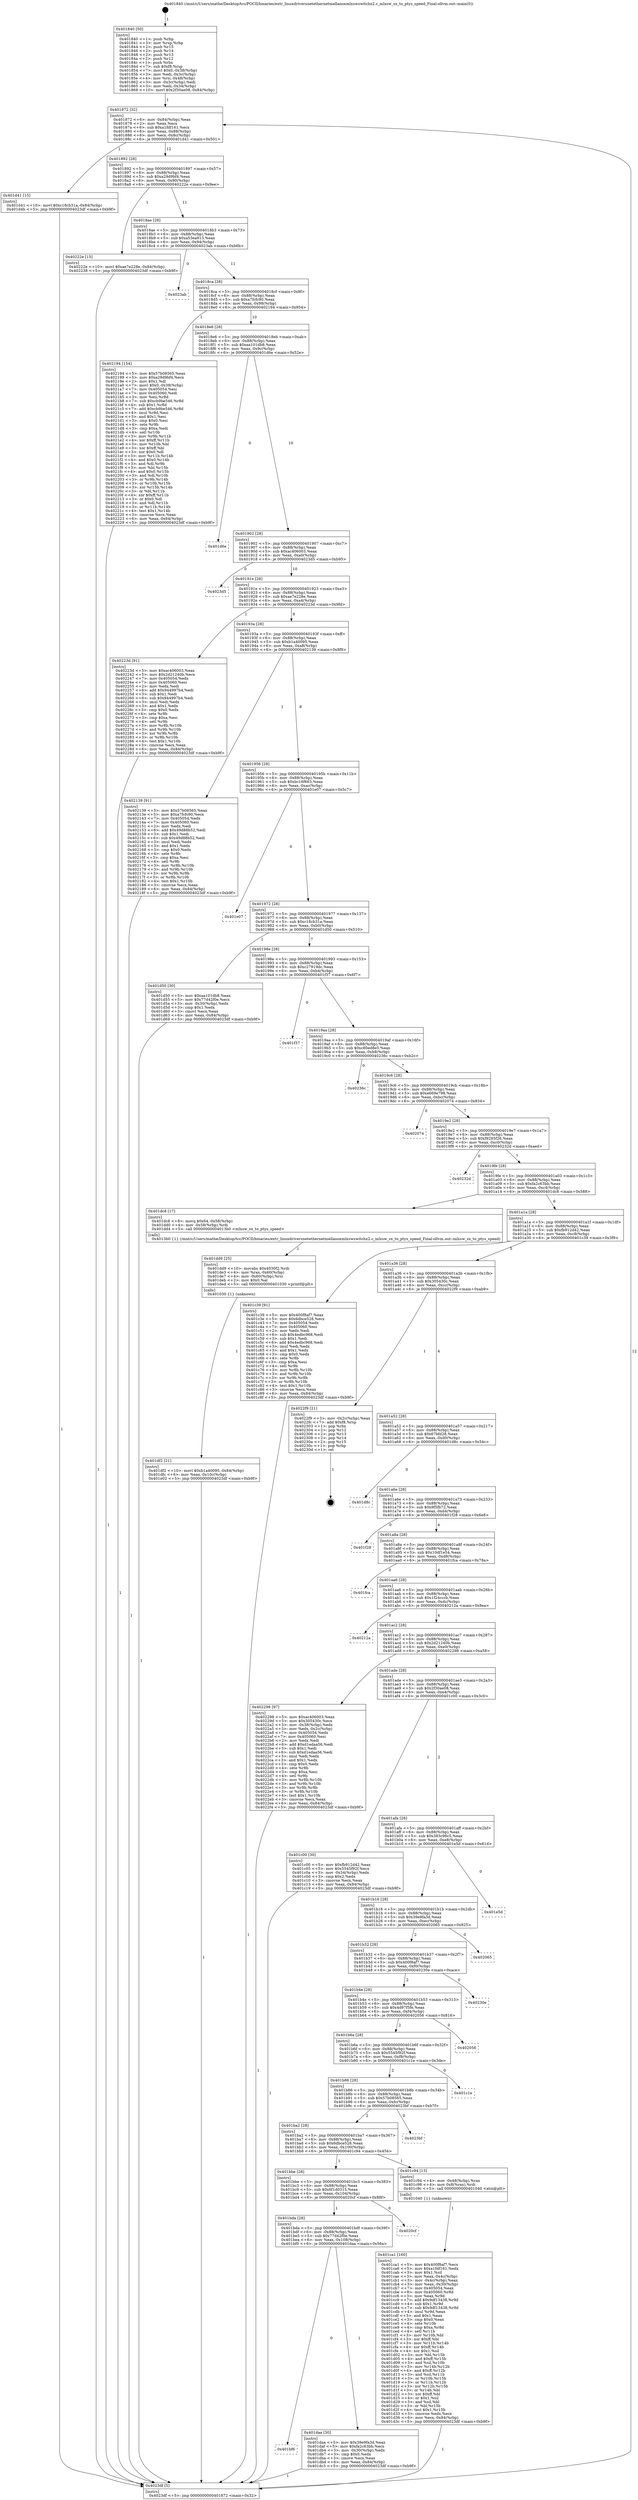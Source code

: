 digraph "0x401840" {
  label = "0x401840 (/mnt/c/Users/mathe/Desktop/tcc/POCII/binaries/extr_linuxdriversnetethernetmellanoxmlxswswitchx2.c_mlxsw_sx_to_ptys_speed_Final-ollvm.out::main(0))"
  labelloc = "t"
  node[shape=record]

  Entry [label="",width=0.3,height=0.3,shape=circle,fillcolor=black,style=filled]
  "0x401872" [label="{
     0x401872 [32]\l
     | [instrs]\l
     &nbsp;&nbsp;0x401872 \<+6\>: mov -0x84(%rbp),%eax\l
     &nbsp;&nbsp;0x401878 \<+2\>: mov %eax,%ecx\l
     &nbsp;&nbsp;0x40187a \<+6\>: sub $0xa1fdf161,%ecx\l
     &nbsp;&nbsp;0x401880 \<+6\>: mov %eax,-0x88(%rbp)\l
     &nbsp;&nbsp;0x401886 \<+6\>: mov %ecx,-0x8c(%rbp)\l
     &nbsp;&nbsp;0x40188c \<+6\>: je 0000000000401d41 \<main+0x501\>\l
  }"]
  "0x401d41" [label="{
     0x401d41 [15]\l
     | [instrs]\l
     &nbsp;&nbsp;0x401d41 \<+10\>: movl $0xc18cb31a,-0x84(%rbp)\l
     &nbsp;&nbsp;0x401d4b \<+5\>: jmp 00000000004023df \<main+0xb9f\>\l
  }"]
  "0x401892" [label="{
     0x401892 [28]\l
     | [instrs]\l
     &nbsp;&nbsp;0x401892 \<+5\>: jmp 0000000000401897 \<main+0x57\>\l
     &nbsp;&nbsp;0x401897 \<+6\>: mov -0x88(%rbp),%eax\l
     &nbsp;&nbsp;0x40189d \<+5\>: sub $0xa29d9bf4,%eax\l
     &nbsp;&nbsp;0x4018a2 \<+6\>: mov %eax,-0x90(%rbp)\l
     &nbsp;&nbsp;0x4018a8 \<+6\>: je 000000000040222e \<main+0x9ee\>\l
  }"]
  Exit [label="",width=0.3,height=0.3,shape=circle,fillcolor=black,style=filled,peripheries=2]
  "0x40222e" [label="{
     0x40222e [15]\l
     | [instrs]\l
     &nbsp;&nbsp;0x40222e \<+10\>: movl $0xae7e228e,-0x84(%rbp)\l
     &nbsp;&nbsp;0x402238 \<+5\>: jmp 00000000004023df \<main+0xb9f\>\l
  }"]
  "0x4018ae" [label="{
     0x4018ae [28]\l
     | [instrs]\l
     &nbsp;&nbsp;0x4018ae \<+5\>: jmp 00000000004018b3 \<main+0x73\>\l
     &nbsp;&nbsp;0x4018b3 \<+6\>: mov -0x88(%rbp),%eax\l
     &nbsp;&nbsp;0x4018b9 \<+5\>: sub $0xa53ea913,%eax\l
     &nbsp;&nbsp;0x4018be \<+6\>: mov %eax,-0x94(%rbp)\l
     &nbsp;&nbsp;0x4018c4 \<+6\>: je 00000000004023ab \<main+0xb6b\>\l
  }"]
  "0x401df2" [label="{
     0x401df2 [21]\l
     | [instrs]\l
     &nbsp;&nbsp;0x401df2 \<+10\>: movl $0xb1a40095,-0x84(%rbp)\l
     &nbsp;&nbsp;0x401dfc \<+6\>: mov %eax,-0x10c(%rbp)\l
     &nbsp;&nbsp;0x401e02 \<+5\>: jmp 00000000004023df \<main+0xb9f\>\l
  }"]
  "0x4023ab" [label="{
     0x4023ab\l
  }", style=dashed]
  "0x4018ca" [label="{
     0x4018ca [28]\l
     | [instrs]\l
     &nbsp;&nbsp;0x4018ca \<+5\>: jmp 00000000004018cf \<main+0x8f\>\l
     &nbsp;&nbsp;0x4018cf \<+6\>: mov -0x88(%rbp),%eax\l
     &nbsp;&nbsp;0x4018d5 \<+5\>: sub $0xa7fcfc90,%eax\l
     &nbsp;&nbsp;0x4018da \<+6\>: mov %eax,-0x98(%rbp)\l
     &nbsp;&nbsp;0x4018e0 \<+6\>: je 0000000000402194 \<main+0x954\>\l
  }"]
  "0x401dd9" [label="{
     0x401dd9 [25]\l
     | [instrs]\l
     &nbsp;&nbsp;0x401dd9 \<+10\>: movabs $0x4030f2,%rdi\l
     &nbsp;&nbsp;0x401de3 \<+4\>: mov %rax,-0x60(%rbp)\l
     &nbsp;&nbsp;0x401de7 \<+4\>: mov -0x60(%rbp),%rsi\l
     &nbsp;&nbsp;0x401deb \<+2\>: mov $0x0,%al\l
     &nbsp;&nbsp;0x401ded \<+5\>: call 0000000000401030 \<printf@plt\>\l
     | [calls]\l
     &nbsp;&nbsp;0x401030 \{1\} (unknown)\l
  }"]
  "0x402194" [label="{
     0x402194 [154]\l
     | [instrs]\l
     &nbsp;&nbsp;0x402194 \<+5\>: mov $0x57b08565,%eax\l
     &nbsp;&nbsp;0x402199 \<+5\>: mov $0xa29d9bf4,%ecx\l
     &nbsp;&nbsp;0x40219e \<+2\>: mov $0x1,%dl\l
     &nbsp;&nbsp;0x4021a0 \<+7\>: movl $0x0,-0x38(%rbp)\l
     &nbsp;&nbsp;0x4021a7 \<+7\>: mov 0x405054,%esi\l
     &nbsp;&nbsp;0x4021ae \<+7\>: mov 0x405060,%edi\l
     &nbsp;&nbsp;0x4021b5 \<+3\>: mov %esi,%r8d\l
     &nbsp;&nbsp;0x4021b8 \<+7\>: sub $0xcb9be546,%r8d\l
     &nbsp;&nbsp;0x4021bf \<+4\>: sub $0x1,%r8d\l
     &nbsp;&nbsp;0x4021c3 \<+7\>: add $0xcb9be546,%r8d\l
     &nbsp;&nbsp;0x4021ca \<+4\>: imul %r8d,%esi\l
     &nbsp;&nbsp;0x4021ce \<+3\>: and $0x1,%esi\l
     &nbsp;&nbsp;0x4021d1 \<+3\>: cmp $0x0,%esi\l
     &nbsp;&nbsp;0x4021d4 \<+4\>: sete %r9b\l
     &nbsp;&nbsp;0x4021d8 \<+3\>: cmp $0xa,%edi\l
     &nbsp;&nbsp;0x4021db \<+4\>: setl %r10b\l
     &nbsp;&nbsp;0x4021df \<+3\>: mov %r9b,%r11b\l
     &nbsp;&nbsp;0x4021e2 \<+4\>: xor $0xff,%r11b\l
     &nbsp;&nbsp;0x4021e6 \<+3\>: mov %r10b,%bl\l
     &nbsp;&nbsp;0x4021e9 \<+3\>: xor $0xff,%bl\l
     &nbsp;&nbsp;0x4021ec \<+3\>: xor $0x0,%dl\l
     &nbsp;&nbsp;0x4021ef \<+3\>: mov %r11b,%r14b\l
     &nbsp;&nbsp;0x4021f2 \<+4\>: and $0x0,%r14b\l
     &nbsp;&nbsp;0x4021f6 \<+3\>: and %dl,%r9b\l
     &nbsp;&nbsp;0x4021f9 \<+3\>: mov %bl,%r15b\l
     &nbsp;&nbsp;0x4021fc \<+4\>: and $0x0,%r15b\l
     &nbsp;&nbsp;0x402200 \<+3\>: and %dl,%r10b\l
     &nbsp;&nbsp;0x402203 \<+3\>: or %r9b,%r14b\l
     &nbsp;&nbsp;0x402206 \<+3\>: or %r10b,%r15b\l
     &nbsp;&nbsp;0x402209 \<+3\>: xor %r15b,%r14b\l
     &nbsp;&nbsp;0x40220c \<+3\>: or %bl,%r11b\l
     &nbsp;&nbsp;0x40220f \<+4\>: xor $0xff,%r11b\l
     &nbsp;&nbsp;0x402213 \<+3\>: or $0x0,%dl\l
     &nbsp;&nbsp;0x402216 \<+3\>: and %dl,%r11b\l
     &nbsp;&nbsp;0x402219 \<+3\>: or %r11b,%r14b\l
     &nbsp;&nbsp;0x40221c \<+4\>: test $0x1,%r14b\l
     &nbsp;&nbsp;0x402220 \<+3\>: cmovne %ecx,%eax\l
     &nbsp;&nbsp;0x402223 \<+6\>: mov %eax,-0x84(%rbp)\l
     &nbsp;&nbsp;0x402229 \<+5\>: jmp 00000000004023df \<main+0xb9f\>\l
  }"]
  "0x4018e6" [label="{
     0x4018e6 [28]\l
     | [instrs]\l
     &nbsp;&nbsp;0x4018e6 \<+5\>: jmp 00000000004018eb \<main+0xab\>\l
     &nbsp;&nbsp;0x4018eb \<+6\>: mov -0x88(%rbp),%eax\l
     &nbsp;&nbsp;0x4018f1 \<+5\>: sub $0xaa101db8,%eax\l
     &nbsp;&nbsp;0x4018f6 \<+6\>: mov %eax,-0x9c(%rbp)\l
     &nbsp;&nbsp;0x4018fc \<+6\>: je 0000000000401d6e \<main+0x52e\>\l
  }"]
  "0x401bf6" [label="{
     0x401bf6\l
  }", style=dashed]
  "0x401d6e" [label="{
     0x401d6e\l
  }", style=dashed]
  "0x401902" [label="{
     0x401902 [28]\l
     | [instrs]\l
     &nbsp;&nbsp;0x401902 \<+5\>: jmp 0000000000401907 \<main+0xc7\>\l
     &nbsp;&nbsp;0x401907 \<+6\>: mov -0x88(%rbp),%eax\l
     &nbsp;&nbsp;0x40190d \<+5\>: sub $0xac406003,%eax\l
     &nbsp;&nbsp;0x401912 \<+6\>: mov %eax,-0xa0(%rbp)\l
     &nbsp;&nbsp;0x401918 \<+6\>: je 00000000004023d5 \<main+0xb95\>\l
  }"]
  "0x401daa" [label="{
     0x401daa [30]\l
     | [instrs]\l
     &nbsp;&nbsp;0x401daa \<+5\>: mov $0x39e9fa3d,%eax\l
     &nbsp;&nbsp;0x401daf \<+5\>: mov $0xfa2c63bb,%ecx\l
     &nbsp;&nbsp;0x401db4 \<+3\>: mov -0x30(%rbp),%edx\l
     &nbsp;&nbsp;0x401db7 \<+3\>: cmp $0x0,%edx\l
     &nbsp;&nbsp;0x401dba \<+3\>: cmove %ecx,%eax\l
     &nbsp;&nbsp;0x401dbd \<+6\>: mov %eax,-0x84(%rbp)\l
     &nbsp;&nbsp;0x401dc3 \<+5\>: jmp 00000000004023df \<main+0xb9f\>\l
  }"]
  "0x4023d5" [label="{
     0x4023d5\l
  }", style=dashed]
  "0x40191e" [label="{
     0x40191e [28]\l
     | [instrs]\l
     &nbsp;&nbsp;0x40191e \<+5\>: jmp 0000000000401923 \<main+0xe3\>\l
     &nbsp;&nbsp;0x401923 \<+6\>: mov -0x88(%rbp),%eax\l
     &nbsp;&nbsp;0x401929 \<+5\>: sub $0xae7e228e,%eax\l
     &nbsp;&nbsp;0x40192e \<+6\>: mov %eax,-0xa4(%rbp)\l
     &nbsp;&nbsp;0x401934 \<+6\>: je 000000000040223d \<main+0x9fd\>\l
  }"]
  "0x401bda" [label="{
     0x401bda [28]\l
     | [instrs]\l
     &nbsp;&nbsp;0x401bda \<+5\>: jmp 0000000000401bdf \<main+0x39f\>\l
     &nbsp;&nbsp;0x401bdf \<+6\>: mov -0x88(%rbp),%eax\l
     &nbsp;&nbsp;0x401be5 \<+5\>: sub $0x77d42f0e,%eax\l
     &nbsp;&nbsp;0x401bea \<+6\>: mov %eax,-0x108(%rbp)\l
     &nbsp;&nbsp;0x401bf0 \<+6\>: je 0000000000401daa \<main+0x56a\>\l
  }"]
  "0x40223d" [label="{
     0x40223d [91]\l
     | [instrs]\l
     &nbsp;&nbsp;0x40223d \<+5\>: mov $0xac406003,%eax\l
     &nbsp;&nbsp;0x402242 \<+5\>: mov $0x2d21240b,%ecx\l
     &nbsp;&nbsp;0x402247 \<+7\>: mov 0x405054,%edx\l
     &nbsp;&nbsp;0x40224e \<+7\>: mov 0x405060,%esi\l
     &nbsp;&nbsp;0x402255 \<+2\>: mov %edx,%edi\l
     &nbsp;&nbsp;0x402257 \<+6\>: add $0x944997b4,%edi\l
     &nbsp;&nbsp;0x40225d \<+3\>: sub $0x1,%edi\l
     &nbsp;&nbsp;0x402260 \<+6\>: sub $0x944997b4,%edi\l
     &nbsp;&nbsp;0x402266 \<+3\>: imul %edi,%edx\l
     &nbsp;&nbsp;0x402269 \<+3\>: and $0x1,%edx\l
     &nbsp;&nbsp;0x40226c \<+3\>: cmp $0x0,%edx\l
     &nbsp;&nbsp;0x40226f \<+4\>: sete %r8b\l
     &nbsp;&nbsp;0x402273 \<+3\>: cmp $0xa,%esi\l
     &nbsp;&nbsp;0x402276 \<+4\>: setl %r9b\l
     &nbsp;&nbsp;0x40227a \<+3\>: mov %r8b,%r10b\l
     &nbsp;&nbsp;0x40227d \<+3\>: and %r9b,%r10b\l
     &nbsp;&nbsp;0x402280 \<+3\>: xor %r9b,%r8b\l
     &nbsp;&nbsp;0x402283 \<+3\>: or %r8b,%r10b\l
     &nbsp;&nbsp;0x402286 \<+4\>: test $0x1,%r10b\l
     &nbsp;&nbsp;0x40228a \<+3\>: cmovne %ecx,%eax\l
     &nbsp;&nbsp;0x40228d \<+6\>: mov %eax,-0x84(%rbp)\l
     &nbsp;&nbsp;0x402293 \<+5\>: jmp 00000000004023df \<main+0xb9f\>\l
  }"]
  "0x40193a" [label="{
     0x40193a [28]\l
     | [instrs]\l
     &nbsp;&nbsp;0x40193a \<+5\>: jmp 000000000040193f \<main+0xff\>\l
     &nbsp;&nbsp;0x40193f \<+6\>: mov -0x88(%rbp),%eax\l
     &nbsp;&nbsp;0x401945 \<+5\>: sub $0xb1a40095,%eax\l
     &nbsp;&nbsp;0x40194a \<+6\>: mov %eax,-0xa8(%rbp)\l
     &nbsp;&nbsp;0x401950 \<+6\>: je 0000000000402139 \<main+0x8f9\>\l
  }"]
  "0x4020cf" [label="{
     0x4020cf\l
  }", style=dashed]
  "0x402139" [label="{
     0x402139 [91]\l
     | [instrs]\l
     &nbsp;&nbsp;0x402139 \<+5\>: mov $0x57b08565,%eax\l
     &nbsp;&nbsp;0x40213e \<+5\>: mov $0xa7fcfc90,%ecx\l
     &nbsp;&nbsp;0x402143 \<+7\>: mov 0x405054,%edx\l
     &nbsp;&nbsp;0x40214a \<+7\>: mov 0x405060,%esi\l
     &nbsp;&nbsp;0x402151 \<+2\>: mov %edx,%edi\l
     &nbsp;&nbsp;0x402153 \<+6\>: add $0x49d88b52,%edi\l
     &nbsp;&nbsp;0x402159 \<+3\>: sub $0x1,%edi\l
     &nbsp;&nbsp;0x40215c \<+6\>: sub $0x49d88b52,%edi\l
     &nbsp;&nbsp;0x402162 \<+3\>: imul %edi,%edx\l
     &nbsp;&nbsp;0x402165 \<+3\>: and $0x1,%edx\l
     &nbsp;&nbsp;0x402168 \<+3\>: cmp $0x0,%edx\l
     &nbsp;&nbsp;0x40216b \<+4\>: sete %r8b\l
     &nbsp;&nbsp;0x40216f \<+3\>: cmp $0xa,%esi\l
     &nbsp;&nbsp;0x402172 \<+4\>: setl %r9b\l
     &nbsp;&nbsp;0x402176 \<+3\>: mov %r8b,%r10b\l
     &nbsp;&nbsp;0x402179 \<+3\>: and %r9b,%r10b\l
     &nbsp;&nbsp;0x40217c \<+3\>: xor %r9b,%r8b\l
     &nbsp;&nbsp;0x40217f \<+3\>: or %r8b,%r10b\l
     &nbsp;&nbsp;0x402182 \<+4\>: test $0x1,%r10b\l
     &nbsp;&nbsp;0x402186 \<+3\>: cmovne %ecx,%eax\l
     &nbsp;&nbsp;0x402189 \<+6\>: mov %eax,-0x84(%rbp)\l
     &nbsp;&nbsp;0x40218f \<+5\>: jmp 00000000004023df \<main+0xb9f\>\l
  }"]
  "0x401956" [label="{
     0x401956 [28]\l
     | [instrs]\l
     &nbsp;&nbsp;0x401956 \<+5\>: jmp 000000000040195b \<main+0x11b\>\l
     &nbsp;&nbsp;0x40195b \<+6\>: mov -0x88(%rbp),%eax\l
     &nbsp;&nbsp;0x401961 \<+5\>: sub $0xbc16f663,%eax\l
     &nbsp;&nbsp;0x401966 \<+6\>: mov %eax,-0xac(%rbp)\l
     &nbsp;&nbsp;0x40196c \<+6\>: je 0000000000401e07 \<main+0x5c7\>\l
  }"]
  "0x401ca1" [label="{
     0x401ca1 [160]\l
     | [instrs]\l
     &nbsp;&nbsp;0x401ca1 \<+5\>: mov $0x400f8af7,%ecx\l
     &nbsp;&nbsp;0x401ca6 \<+5\>: mov $0xa1fdf161,%edx\l
     &nbsp;&nbsp;0x401cab \<+3\>: mov $0x1,%sil\l
     &nbsp;&nbsp;0x401cae \<+3\>: mov %eax,-0x4c(%rbp)\l
     &nbsp;&nbsp;0x401cb1 \<+3\>: mov -0x4c(%rbp),%eax\l
     &nbsp;&nbsp;0x401cb4 \<+3\>: mov %eax,-0x30(%rbp)\l
     &nbsp;&nbsp;0x401cb7 \<+7\>: mov 0x405054,%eax\l
     &nbsp;&nbsp;0x401cbe \<+8\>: mov 0x405060,%r8d\l
     &nbsp;&nbsp;0x401cc6 \<+3\>: mov %eax,%r9d\l
     &nbsp;&nbsp;0x401cc9 \<+7\>: add $0x9df13438,%r9d\l
     &nbsp;&nbsp;0x401cd0 \<+4\>: sub $0x1,%r9d\l
     &nbsp;&nbsp;0x401cd4 \<+7\>: sub $0x9df13438,%r9d\l
     &nbsp;&nbsp;0x401cdb \<+4\>: imul %r9d,%eax\l
     &nbsp;&nbsp;0x401cdf \<+3\>: and $0x1,%eax\l
     &nbsp;&nbsp;0x401ce2 \<+3\>: cmp $0x0,%eax\l
     &nbsp;&nbsp;0x401ce5 \<+4\>: sete %r10b\l
     &nbsp;&nbsp;0x401ce9 \<+4\>: cmp $0xa,%r8d\l
     &nbsp;&nbsp;0x401ced \<+4\>: setl %r11b\l
     &nbsp;&nbsp;0x401cf1 \<+3\>: mov %r10b,%bl\l
     &nbsp;&nbsp;0x401cf4 \<+3\>: xor $0xff,%bl\l
     &nbsp;&nbsp;0x401cf7 \<+3\>: mov %r11b,%r14b\l
     &nbsp;&nbsp;0x401cfa \<+4\>: xor $0xff,%r14b\l
     &nbsp;&nbsp;0x401cfe \<+4\>: xor $0x1,%sil\l
     &nbsp;&nbsp;0x401d02 \<+3\>: mov %bl,%r15b\l
     &nbsp;&nbsp;0x401d05 \<+4\>: and $0xff,%r15b\l
     &nbsp;&nbsp;0x401d09 \<+3\>: and %sil,%r10b\l
     &nbsp;&nbsp;0x401d0c \<+3\>: mov %r14b,%r12b\l
     &nbsp;&nbsp;0x401d0f \<+4\>: and $0xff,%r12b\l
     &nbsp;&nbsp;0x401d13 \<+3\>: and %sil,%r11b\l
     &nbsp;&nbsp;0x401d16 \<+3\>: or %r10b,%r15b\l
     &nbsp;&nbsp;0x401d19 \<+3\>: or %r11b,%r12b\l
     &nbsp;&nbsp;0x401d1c \<+3\>: xor %r12b,%r15b\l
     &nbsp;&nbsp;0x401d1f \<+3\>: or %r14b,%bl\l
     &nbsp;&nbsp;0x401d22 \<+3\>: xor $0xff,%bl\l
     &nbsp;&nbsp;0x401d25 \<+4\>: or $0x1,%sil\l
     &nbsp;&nbsp;0x401d29 \<+3\>: and %sil,%bl\l
     &nbsp;&nbsp;0x401d2c \<+3\>: or %bl,%r15b\l
     &nbsp;&nbsp;0x401d2f \<+4\>: test $0x1,%r15b\l
     &nbsp;&nbsp;0x401d33 \<+3\>: cmovne %edx,%ecx\l
     &nbsp;&nbsp;0x401d36 \<+6\>: mov %ecx,-0x84(%rbp)\l
     &nbsp;&nbsp;0x401d3c \<+5\>: jmp 00000000004023df \<main+0xb9f\>\l
  }"]
  "0x401e07" [label="{
     0x401e07\l
  }", style=dashed]
  "0x401972" [label="{
     0x401972 [28]\l
     | [instrs]\l
     &nbsp;&nbsp;0x401972 \<+5\>: jmp 0000000000401977 \<main+0x137\>\l
     &nbsp;&nbsp;0x401977 \<+6\>: mov -0x88(%rbp),%eax\l
     &nbsp;&nbsp;0x40197d \<+5\>: sub $0xc18cb31a,%eax\l
     &nbsp;&nbsp;0x401982 \<+6\>: mov %eax,-0xb0(%rbp)\l
     &nbsp;&nbsp;0x401988 \<+6\>: je 0000000000401d50 \<main+0x510\>\l
  }"]
  "0x401bbe" [label="{
     0x401bbe [28]\l
     | [instrs]\l
     &nbsp;&nbsp;0x401bbe \<+5\>: jmp 0000000000401bc3 \<main+0x383\>\l
     &nbsp;&nbsp;0x401bc3 \<+6\>: mov -0x88(%rbp),%eax\l
     &nbsp;&nbsp;0x401bc9 \<+5\>: sub $0x6f1d0315,%eax\l
     &nbsp;&nbsp;0x401bce \<+6\>: mov %eax,-0x104(%rbp)\l
     &nbsp;&nbsp;0x401bd4 \<+6\>: je 00000000004020cf \<main+0x88f\>\l
  }"]
  "0x401d50" [label="{
     0x401d50 [30]\l
     | [instrs]\l
     &nbsp;&nbsp;0x401d50 \<+5\>: mov $0xaa101db8,%eax\l
     &nbsp;&nbsp;0x401d55 \<+5\>: mov $0x77d42f0e,%ecx\l
     &nbsp;&nbsp;0x401d5a \<+3\>: mov -0x30(%rbp),%edx\l
     &nbsp;&nbsp;0x401d5d \<+3\>: cmp $0x1,%edx\l
     &nbsp;&nbsp;0x401d60 \<+3\>: cmovl %ecx,%eax\l
     &nbsp;&nbsp;0x401d63 \<+6\>: mov %eax,-0x84(%rbp)\l
     &nbsp;&nbsp;0x401d69 \<+5\>: jmp 00000000004023df \<main+0xb9f\>\l
  }"]
  "0x40198e" [label="{
     0x40198e [28]\l
     | [instrs]\l
     &nbsp;&nbsp;0x40198e \<+5\>: jmp 0000000000401993 \<main+0x153\>\l
     &nbsp;&nbsp;0x401993 \<+6\>: mov -0x88(%rbp),%eax\l
     &nbsp;&nbsp;0x401999 \<+5\>: sub $0xc27919dc,%eax\l
     &nbsp;&nbsp;0x40199e \<+6\>: mov %eax,-0xb4(%rbp)\l
     &nbsp;&nbsp;0x4019a4 \<+6\>: je 0000000000401f37 \<main+0x6f7\>\l
  }"]
  "0x401c94" [label="{
     0x401c94 [13]\l
     | [instrs]\l
     &nbsp;&nbsp;0x401c94 \<+4\>: mov -0x48(%rbp),%rax\l
     &nbsp;&nbsp;0x401c98 \<+4\>: mov 0x8(%rax),%rdi\l
     &nbsp;&nbsp;0x401c9c \<+5\>: call 0000000000401040 \<atoi@plt\>\l
     | [calls]\l
     &nbsp;&nbsp;0x401040 \{1\} (unknown)\l
  }"]
  "0x401f37" [label="{
     0x401f37\l
  }", style=dashed]
  "0x4019aa" [label="{
     0x4019aa [28]\l
     | [instrs]\l
     &nbsp;&nbsp;0x4019aa \<+5\>: jmp 00000000004019af \<main+0x16f\>\l
     &nbsp;&nbsp;0x4019af \<+6\>: mov -0x88(%rbp),%eax\l
     &nbsp;&nbsp;0x4019b5 \<+5\>: sub $0xc80ed8e5,%eax\l
     &nbsp;&nbsp;0x4019ba \<+6\>: mov %eax,-0xb8(%rbp)\l
     &nbsp;&nbsp;0x4019c0 \<+6\>: je 000000000040236c \<main+0xb2c\>\l
  }"]
  "0x401ba2" [label="{
     0x401ba2 [28]\l
     | [instrs]\l
     &nbsp;&nbsp;0x401ba2 \<+5\>: jmp 0000000000401ba7 \<main+0x367\>\l
     &nbsp;&nbsp;0x401ba7 \<+6\>: mov -0x88(%rbp),%eax\l
     &nbsp;&nbsp;0x401bad \<+5\>: sub $0x6dbce528,%eax\l
     &nbsp;&nbsp;0x401bb2 \<+6\>: mov %eax,-0x100(%rbp)\l
     &nbsp;&nbsp;0x401bb8 \<+6\>: je 0000000000401c94 \<main+0x454\>\l
  }"]
  "0x40236c" [label="{
     0x40236c\l
  }", style=dashed]
  "0x4019c6" [label="{
     0x4019c6 [28]\l
     | [instrs]\l
     &nbsp;&nbsp;0x4019c6 \<+5\>: jmp 00000000004019cb \<main+0x18b\>\l
     &nbsp;&nbsp;0x4019cb \<+6\>: mov -0x88(%rbp),%eax\l
     &nbsp;&nbsp;0x4019d1 \<+5\>: sub $0xe669e798,%eax\l
     &nbsp;&nbsp;0x4019d6 \<+6\>: mov %eax,-0xbc(%rbp)\l
     &nbsp;&nbsp;0x4019dc \<+6\>: je 0000000000402074 \<main+0x834\>\l
  }"]
  "0x4023bf" [label="{
     0x4023bf\l
  }", style=dashed]
  "0x402074" [label="{
     0x402074\l
  }", style=dashed]
  "0x4019e2" [label="{
     0x4019e2 [28]\l
     | [instrs]\l
     &nbsp;&nbsp;0x4019e2 \<+5\>: jmp 00000000004019e7 \<main+0x1a7\>\l
     &nbsp;&nbsp;0x4019e7 \<+6\>: mov -0x88(%rbp),%eax\l
     &nbsp;&nbsp;0x4019ed \<+5\>: sub $0xf9285f26,%eax\l
     &nbsp;&nbsp;0x4019f2 \<+6\>: mov %eax,-0xc0(%rbp)\l
     &nbsp;&nbsp;0x4019f8 \<+6\>: je 000000000040232d \<main+0xaed\>\l
  }"]
  "0x401b86" [label="{
     0x401b86 [28]\l
     | [instrs]\l
     &nbsp;&nbsp;0x401b86 \<+5\>: jmp 0000000000401b8b \<main+0x34b\>\l
     &nbsp;&nbsp;0x401b8b \<+6\>: mov -0x88(%rbp),%eax\l
     &nbsp;&nbsp;0x401b91 \<+5\>: sub $0x57b08565,%eax\l
     &nbsp;&nbsp;0x401b96 \<+6\>: mov %eax,-0xfc(%rbp)\l
     &nbsp;&nbsp;0x401b9c \<+6\>: je 00000000004023bf \<main+0xb7f\>\l
  }"]
  "0x40232d" [label="{
     0x40232d\l
  }", style=dashed]
  "0x4019fe" [label="{
     0x4019fe [28]\l
     | [instrs]\l
     &nbsp;&nbsp;0x4019fe \<+5\>: jmp 0000000000401a03 \<main+0x1c3\>\l
     &nbsp;&nbsp;0x401a03 \<+6\>: mov -0x88(%rbp),%eax\l
     &nbsp;&nbsp;0x401a09 \<+5\>: sub $0xfa2c63bb,%eax\l
     &nbsp;&nbsp;0x401a0e \<+6\>: mov %eax,-0xc4(%rbp)\l
     &nbsp;&nbsp;0x401a14 \<+6\>: je 0000000000401dc8 \<main+0x588\>\l
  }"]
  "0x401c1e" [label="{
     0x401c1e\l
  }", style=dashed]
  "0x401dc8" [label="{
     0x401dc8 [17]\l
     | [instrs]\l
     &nbsp;&nbsp;0x401dc8 \<+8\>: movq $0x64,-0x58(%rbp)\l
     &nbsp;&nbsp;0x401dd0 \<+4\>: mov -0x58(%rbp),%rdi\l
     &nbsp;&nbsp;0x401dd4 \<+5\>: call 00000000004013b0 \<mlxsw_sx_to_ptys_speed\>\l
     | [calls]\l
     &nbsp;&nbsp;0x4013b0 \{1\} (/mnt/c/Users/mathe/Desktop/tcc/POCII/binaries/extr_linuxdriversnetethernetmellanoxmlxswswitchx2.c_mlxsw_sx_to_ptys_speed_Final-ollvm.out::mlxsw_sx_to_ptys_speed)\l
  }"]
  "0x401a1a" [label="{
     0x401a1a [28]\l
     | [instrs]\l
     &nbsp;&nbsp;0x401a1a \<+5\>: jmp 0000000000401a1f \<main+0x1df\>\l
     &nbsp;&nbsp;0x401a1f \<+6\>: mov -0x88(%rbp),%eax\l
     &nbsp;&nbsp;0x401a25 \<+5\>: sub $0xfb912d42,%eax\l
     &nbsp;&nbsp;0x401a2a \<+6\>: mov %eax,-0xc8(%rbp)\l
     &nbsp;&nbsp;0x401a30 \<+6\>: je 0000000000401c39 \<main+0x3f9\>\l
  }"]
  "0x401b6a" [label="{
     0x401b6a [28]\l
     | [instrs]\l
     &nbsp;&nbsp;0x401b6a \<+5\>: jmp 0000000000401b6f \<main+0x32f\>\l
     &nbsp;&nbsp;0x401b6f \<+6\>: mov -0x88(%rbp),%eax\l
     &nbsp;&nbsp;0x401b75 \<+5\>: sub $0x5545f92f,%eax\l
     &nbsp;&nbsp;0x401b7a \<+6\>: mov %eax,-0xf8(%rbp)\l
     &nbsp;&nbsp;0x401b80 \<+6\>: je 0000000000401c1e \<main+0x3de\>\l
  }"]
  "0x401c39" [label="{
     0x401c39 [91]\l
     | [instrs]\l
     &nbsp;&nbsp;0x401c39 \<+5\>: mov $0x400f8af7,%eax\l
     &nbsp;&nbsp;0x401c3e \<+5\>: mov $0x6dbce528,%ecx\l
     &nbsp;&nbsp;0x401c43 \<+7\>: mov 0x405054,%edx\l
     &nbsp;&nbsp;0x401c4a \<+7\>: mov 0x405060,%esi\l
     &nbsp;&nbsp;0x401c51 \<+2\>: mov %edx,%edi\l
     &nbsp;&nbsp;0x401c53 \<+6\>: sub $0x4edbc968,%edi\l
     &nbsp;&nbsp;0x401c59 \<+3\>: sub $0x1,%edi\l
     &nbsp;&nbsp;0x401c5c \<+6\>: add $0x4edbc968,%edi\l
     &nbsp;&nbsp;0x401c62 \<+3\>: imul %edi,%edx\l
     &nbsp;&nbsp;0x401c65 \<+3\>: and $0x1,%edx\l
     &nbsp;&nbsp;0x401c68 \<+3\>: cmp $0x0,%edx\l
     &nbsp;&nbsp;0x401c6b \<+4\>: sete %r8b\l
     &nbsp;&nbsp;0x401c6f \<+3\>: cmp $0xa,%esi\l
     &nbsp;&nbsp;0x401c72 \<+4\>: setl %r9b\l
     &nbsp;&nbsp;0x401c76 \<+3\>: mov %r8b,%r10b\l
     &nbsp;&nbsp;0x401c79 \<+3\>: and %r9b,%r10b\l
     &nbsp;&nbsp;0x401c7c \<+3\>: xor %r9b,%r8b\l
     &nbsp;&nbsp;0x401c7f \<+3\>: or %r8b,%r10b\l
     &nbsp;&nbsp;0x401c82 \<+4\>: test $0x1,%r10b\l
     &nbsp;&nbsp;0x401c86 \<+3\>: cmovne %ecx,%eax\l
     &nbsp;&nbsp;0x401c89 \<+6\>: mov %eax,-0x84(%rbp)\l
     &nbsp;&nbsp;0x401c8f \<+5\>: jmp 00000000004023df \<main+0xb9f\>\l
  }"]
  "0x401a36" [label="{
     0x401a36 [28]\l
     | [instrs]\l
     &nbsp;&nbsp;0x401a36 \<+5\>: jmp 0000000000401a3b \<main+0x1fb\>\l
     &nbsp;&nbsp;0x401a3b \<+6\>: mov -0x88(%rbp),%eax\l
     &nbsp;&nbsp;0x401a41 \<+5\>: sub $0x305430c,%eax\l
     &nbsp;&nbsp;0x401a46 \<+6\>: mov %eax,-0xcc(%rbp)\l
     &nbsp;&nbsp;0x401a4c \<+6\>: je 00000000004022f9 \<main+0xab9\>\l
  }"]
  "0x402056" [label="{
     0x402056\l
  }", style=dashed]
  "0x4022f9" [label="{
     0x4022f9 [21]\l
     | [instrs]\l
     &nbsp;&nbsp;0x4022f9 \<+3\>: mov -0x2c(%rbp),%eax\l
     &nbsp;&nbsp;0x4022fc \<+7\>: add $0xf8,%rsp\l
     &nbsp;&nbsp;0x402303 \<+1\>: pop %rbx\l
     &nbsp;&nbsp;0x402304 \<+2\>: pop %r12\l
     &nbsp;&nbsp;0x402306 \<+2\>: pop %r13\l
     &nbsp;&nbsp;0x402308 \<+2\>: pop %r14\l
     &nbsp;&nbsp;0x40230a \<+2\>: pop %r15\l
     &nbsp;&nbsp;0x40230c \<+1\>: pop %rbp\l
     &nbsp;&nbsp;0x40230d \<+1\>: ret\l
  }"]
  "0x401a52" [label="{
     0x401a52 [28]\l
     | [instrs]\l
     &nbsp;&nbsp;0x401a52 \<+5\>: jmp 0000000000401a57 \<main+0x217\>\l
     &nbsp;&nbsp;0x401a57 \<+6\>: mov -0x88(%rbp),%eax\l
     &nbsp;&nbsp;0x401a5d \<+5\>: sub $0x67bfd28,%eax\l
     &nbsp;&nbsp;0x401a62 \<+6\>: mov %eax,-0xd0(%rbp)\l
     &nbsp;&nbsp;0x401a68 \<+6\>: je 0000000000401d8c \<main+0x54c\>\l
  }"]
  "0x401b4e" [label="{
     0x401b4e [28]\l
     | [instrs]\l
     &nbsp;&nbsp;0x401b4e \<+5\>: jmp 0000000000401b53 \<main+0x313\>\l
     &nbsp;&nbsp;0x401b53 \<+6\>: mov -0x88(%rbp),%eax\l
     &nbsp;&nbsp;0x401b59 \<+5\>: sub $0x4d97f5fe,%eax\l
     &nbsp;&nbsp;0x401b5e \<+6\>: mov %eax,-0xf4(%rbp)\l
     &nbsp;&nbsp;0x401b64 \<+6\>: je 0000000000402056 \<main+0x816\>\l
  }"]
  "0x401d8c" [label="{
     0x401d8c\l
  }", style=dashed]
  "0x401a6e" [label="{
     0x401a6e [28]\l
     | [instrs]\l
     &nbsp;&nbsp;0x401a6e \<+5\>: jmp 0000000000401a73 \<main+0x233\>\l
     &nbsp;&nbsp;0x401a73 \<+6\>: mov -0x88(%rbp),%eax\l
     &nbsp;&nbsp;0x401a79 \<+5\>: sub $0x9f5fb72,%eax\l
     &nbsp;&nbsp;0x401a7e \<+6\>: mov %eax,-0xd4(%rbp)\l
     &nbsp;&nbsp;0x401a84 \<+6\>: je 0000000000401f28 \<main+0x6e8\>\l
  }"]
  "0x40230e" [label="{
     0x40230e\l
  }", style=dashed]
  "0x401f28" [label="{
     0x401f28\l
  }", style=dashed]
  "0x401a8a" [label="{
     0x401a8a [28]\l
     | [instrs]\l
     &nbsp;&nbsp;0x401a8a \<+5\>: jmp 0000000000401a8f \<main+0x24f\>\l
     &nbsp;&nbsp;0x401a8f \<+6\>: mov -0x88(%rbp),%eax\l
     &nbsp;&nbsp;0x401a95 \<+5\>: sub $0x10df1e54,%eax\l
     &nbsp;&nbsp;0x401a9a \<+6\>: mov %eax,-0xd8(%rbp)\l
     &nbsp;&nbsp;0x401aa0 \<+6\>: je 0000000000401fca \<main+0x78a\>\l
  }"]
  "0x401b32" [label="{
     0x401b32 [28]\l
     | [instrs]\l
     &nbsp;&nbsp;0x401b32 \<+5\>: jmp 0000000000401b37 \<main+0x2f7\>\l
     &nbsp;&nbsp;0x401b37 \<+6\>: mov -0x88(%rbp),%eax\l
     &nbsp;&nbsp;0x401b3d \<+5\>: sub $0x400f8af7,%eax\l
     &nbsp;&nbsp;0x401b42 \<+6\>: mov %eax,-0xf0(%rbp)\l
     &nbsp;&nbsp;0x401b48 \<+6\>: je 000000000040230e \<main+0xace\>\l
  }"]
  "0x401fca" [label="{
     0x401fca\l
  }", style=dashed]
  "0x401aa6" [label="{
     0x401aa6 [28]\l
     | [instrs]\l
     &nbsp;&nbsp;0x401aa6 \<+5\>: jmp 0000000000401aab \<main+0x26b\>\l
     &nbsp;&nbsp;0x401aab \<+6\>: mov -0x88(%rbp),%eax\l
     &nbsp;&nbsp;0x401ab1 \<+5\>: sub $0x1f24cccb,%eax\l
     &nbsp;&nbsp;0x401ab6 \<+6\>: mov %eax,-0xdc(%rbp)\l
     &nbsp;&nbsp;0x401abc \<+6\>: je 000000000040212a \<main+0x8ea\>\l
  }"]
  "0x402065" [label="{
     0x402065\l
  }", style=dashed]
  "0x40212a" [label="{
     0x40212a\l
  }", style=dashed]
  "0x401ac2" [label="{
     0x401ac2 [28]\l
     | [instrs]\l
     &nbsp;&nbsp;0x401ac2 \<+5\>: jmp 0000000000401ac7 \<main+0x287\>\l
     &nbsp;&nbsp;0x401ac7 \<+6\>: mov -0x88(%rbp),%eax\l
     &nbsp;&nbsp;0x401acd \<+5\>: sub $0x2d21240b,%eax\l
     &nbsp;&nbsp;0x401ad2 \<+6\>: mov %eax,-0xe0(%rbp)\l
     &nbsp;&nbsp;0x401ad8 \<+6\>: je 0000000000402298 \<main+0xa58\>\l
  }"]
  "0x401b16" [label="{
     0x401b16 [28]\l
     | [instrs]\l
     &nbsp;&nbsp;0x401b16 \<+5\>: jmp 0000000000401b1b \<main+0x2db\>\l
     &nbsp;&nbsp;0x401b1b \<+6\>: mov -0x88(%rbp),%eax\l
     &nbsp;&nbsp;0x401b21 \<+5\>: sub $0x39e9fa3d,%eax\l
     &nbsp;&nbsp;0x401b26 \<+6\>: mov %eax,-0xec(%rbp)\l
     &nbsp;&nbsp;0x401b2c \<+6\>: je 0000000000402065 \<main+0x825\>\l
  }"]
  "0x402298" [label="{
     0x402298 [97]\l
     | [instrs]\l
     &nbsp;&nbsp;0x402298 \<+5\>: mov $0xac406003,%eax\l
     &nbsp;&nbsp;0x40229d \<+5\>: mov $0x305430c,%ecx\l
     &nbsp;&nbsp;0x4022a2 \<+3\>: mov -0x38(%rbp),%edx\l
     &nbsp;&nbsp;0x4022a5 \<+3\>: mov %edx,-0x2c(%rbp)\l
     &nbsp;&nbsp;0x4022a8 \<+7\>: mov 0x405054,%edx\l
     &nbsp;&nbsp;0x4022af \<+7\>: mov 0x405060,%esi\l
     &nbsp;&nbsp;0x4022b6 \<+2\>: mov %edx,%edi\l
     &nbsp;&nbsp;0x4022b8 \<+6\>: add $0xd1edaa56,%edi\l
     &nbsp;&nbsp;0x4022be \<+3\>: sub $0x1,%edi\l
     &nbsp;&nbsp;0x4022c1 \<+6\>: sub $0xd1edaa56,%edi\l
     &nbsp;&nbsp;0x4022c7 \<+3\>: imul %edi,%edx\l
     &nbsp;&nbsp;0x4022ca \<+3\>: and $0x1,%edx\l
     &nbsp;&nbsp;0x4022cd \<+3\>: cmp $0x0,%edx\l
     &nbsp;&nbsp;0x4022d0 \<+4\>: sete %r8b\l
     &nbsp;&nbsp;0x4022d4 \<+3\>: cmp $0xa,%esi\l
     &nbsp;&nbsp;0x4022d7 \<+4\>: setl %r9b\l
     &nbsp;&nbsp;0x4022db \<+3\>: mov %r8b,%r10b\l
     &nbsp;&nbsp;0x4022de \<+3\>: and %r9b,%r10b\l
     &nbsp;&nbsp;0x4022e1 \<+3\>: xor %r9b,%r8b\l
     &nbsp;&nbsp;0x4022e4 \<+3\>: or %r8b,%r10b\l
     &nbsp;&nbsp;0x4022e7 \<+4\>: test $0x1,%r10b\l
     &nbsp;&nbsp;0x4022eb \<+3\>: cmovne %ecx,%eax\l
     &nbsp;&nbsp;0x4022ee \<+6\>: mov %eax,-0x84(%rbp)\l
     &nbsp;&nbsp;0x4022f4 \<+5\>: jmp 00000000004023df \<main+0xb9f\>\l
  }"]
  "0x401ade" [label="{
     0x401ade [28]\l
     | [instrs]\l
     &nbsp;&nbsp;0x401ade \<+5\>: jmp 0000000000401ae3 \<main+0x2a3\>\l
     &nbsp;&nbsp;0x401ae3 \<+6\>: mov -0x88(%rbp),%eax\l
     &nbsp;&nbsp;0x401ae9 \<+5\>: sub $0x2f30ae08,%eax\l
     &nbsp;&nbsp;0x401aee \<+6\>: mov %eax,-0xe4(%rbp)\l
     &nbsp;&nbsp;0x401af4 \<+6\>: je 0000000000401c00 \<main+0x3c0\>\l
  }"]
  "0x401e5d" [label="{
     0x401e5d\l
  }", style=dashed]
  "0x401c00" [label="{
     0x401c00 [30]\l
     | [instrs]\l
     &nbsp;&nbsp;0x401c00 \<+5\>: mov $0xfb912d42,%eax\l
     &nbsp;&nbsp;0x401c05 \<+5\>: mov $0x5545f92f,%ecx\l
     &nbsp;&nbsp;0x401c0a \<+3\>: mov -0x34(%rbp),%edx\l
     &nbsp;&nbsp;0x401c0d \<+3\>: cmp $0x2,%edx\l
     &nbsp;&nbsp;0x401c10 \<+3\>: cmovne %ecx,%eax\l
     &nbsp;&nbsp;0x401c13 \<+6\>: mov %eax,-0x84(%rbp)\l
     &nbsp;&nbsp;0x401c19 \<+5\>: jmp 00000000004023df \<main+0xb9f\>\l
  }"]
  "0x401afa" [label="{
     0x401afa [28]\l
     | [instrs]\l
     &nbsp;&nbsp;0x401afa \<+5\>: jmp 0000000000401aff \<main+0x2bf\>\l
     &nbsp;&nbsp;0x401aff \<+6\>: mov -0x88(%rbp),%eax\l
     &nbsp;&nbsp;0x401b05 \<+5\>: sub $0x383c96c5,%eax\l
     &nbsp;&nbsp;0x401b0a \<+6\>: mov %eax,-0xe8(%rbp)\l
     &nbsp;&nbsp;0x401b10 \<+6\>: je 0000000000401e5d \<main+0x61d\>\l
  }"]
  "0x4023df" [label="{
     0x4023df [5]\l
     | [instrs]\l
     &nbsp;&nbsp;0x4023df \<+5\>: jmp 0000000000401872 \<main+0x32\>\l
  }"]
  "0x401840" [label="{
     0x401840 [50]\l
     | [instrs]\l
     &nbsp;&nbsp;0x401840 \<+1\>: push %rbp\l
     &nbsp;&nbsp;0x401841 \<+3\>: mov %rsp,%rbp\l
     &nbsp;&nbsp;0x401844 \<+2\>: push %r15\l
     &nbsp;&nbsp;0x401846 \<+2\>: push %r14\l
     &nbsp;&nbsp;0x401848 \<+2\>: push %r13\l
     &nbsp;&nbsp;0x40184a \<+2\>: push %r12\l
     &nbsp;&nbsp;0x40184c \<+1\>: push %rbx\l
     &nbsp;&nbsp;0x40184d \<+7\>: sub $0xf8,%rsp\l
     &nbsp;&nbsp;0x401854 \<+7\>: movl $0x0,-0x38(%rbp)\l
     &nbsp;&nbsp;0x40185b \<+3\>: mov %edi,-0x3c(%rbp)\l
     &nbsp;&nbsp;0x40185e \<+4\>: mov %rsi,-0x48(%rbp)\l
     &nbsp;&nbsp;0x401862 \<+3\>: mov -0x3c(%rbp),%edi\l
     &nbsp;&nbsp;0x401865 \<+3\>: mov %edi,-0x34(%rbp)\l
     &nbsp;&nbsp;0x401868 \<+10\>: movl $0x2f30ae08,-0x84(%rbp)\l
  }"]
  Entry -> "0x401840" [label=" 1"]
  "0x401872" -> "0x401d41" [label=" 1"]
  "0x401872" -> "0x401892" [label=" 12"]
  "0x4022f9" -> Exit [label=" 1"]
  "0x401892" -> "0x40222e" [label=" 1"]
  "0x401892" -> "0x4018ae" [label=" 11"]
  "0x402298" -> "0x4023df" [label=" 1"]
  "0x4018ae" -> "0x4023ab" [label=" 0"]
  "0x4018ae" -> "0x4018ca" [label=" 11"]
  "0x40223d" -> "0x4023df" [label=" 1"]
  "0x4018ca" -> "0x402194" [label=" 1"]
  "0x4018ca" -> "0x4018e6" [label=" 10"]
  "0x40222e" -> "0x4023df" [label=" 1"]
  "0x4018e6" -> "0x401d6e" [label=" 0"]
  "0x4018e6" -> "0x401902" [label=" 10"]
  "0x402194" -> "0x4023df" [label=" 1"]
  "0x401902" -> "0x4023d5" [label=" 0"]
  "0x401902" -> "0x40191e" [label=" 10"]
  "0x402139" -> "0x4023df" [label=" 1"]
  "0x40191e" -> "0x40223d" [label=" 1"]
  "0x40191e" -> "0x40193a" [label=" 9"]
  "0x401dd9" -> "0x401df2" [label=" 1"]
  "0x40193a" -> "0x402139" [label=" 1"]
  "0x40193a" -> "0x401956" [label=" 8"]
  "0x401dc8" -> "0x401dd9" [label=" 1"]
  "0x401956" -> "0x401e07" [label=" 0"]
  "0x401956" -> "0x401972" [label=" 8"]
  "0x401bda" -> "0x401bf6" [label=" 0"]
  "0x401972" -> "0x401d50" [label=" 1"]
  "0x401972" -> "0x40198e" [label=" 7"]
  "0x401bda" -> "0x401daa" [label=" 1"]
  "0x40198e" -> "0x401f37" [label=" 0"]
  "0x40198e" -> "0x4019aa" [label=" 7"]
  "0x401df2" -> "0x4023df" [label=" 1"]
  "0x4019aa" -> "0x40236c" [label=" 0"]
  "0x4019aa" -> "0x4019c6" [label=" 7"]
  "0x401bbe" -> "0x4020cf" [label=" 0"]
  "0x4019c6" -> "0x402074" [label=" 0"]
  "0x4019c6" -> "0x4019e2" [label=" 7"]
  "0x401daa" -> "0x4023df" [label=" 1"]
  "0x4019e2" -> "0x40232d" [label=" 0"]
  "0x4019e2" -> "0x4019fe" [label=" 7"]
  "0x401d41" -> "0x4023df" [label=" 1"]
  "0x4019fe" -> "0x401dc8" [label=" 1"]
  "0x4019fe" -> "0x401a1a" [label=" 6"]
  "0x401ca1" -> "0x4023df" [label=" 1"]
  "0x401a1a" -> "0x401c39" [label=" 1"]
  "0x401a1a" -> "0x401a36" [label=" 5"]
  "0x401ba2" -> "0x401bbe" [label=" 1"]
  "0x401a36" -> "0x4022f9" [label=" 1"]
  "0x401a36" -> "0x401a52" [label=" 4"]
  "0x401ba2" -> "0x401c94" [label=" 1"]
  "0x401a52" -> "0x401d8c" [label=" 0"]
  "0x401a52" -> "0x401a6e" [label=" 4"]
  "0x401b86" -> "0x401ba2" [label=" 2"]
  "0x401a6e" -> "0x401f28" [label=" 0"]
  "0x401a6e" -> "0x401a8a" [label=" 4"]
  "0x401b86" -> "0x4023bf" [label=" 0"]
  "0x401a8a" -> "0x401fca" [label=" 0"]
  "0x401a8a" -> "0x401aa6" [label=" 4"]
  "0x401b6a" -> "0x401b86" [label=" 2"]
  "0x401aa6" -> "0x40212a" [label=" 0"]
  "0x401aa6" -> "0x401ac2" [label=" 4"]
  "0x401b6a" -> "0x401c1e" [label=" 0"]
  "0x401ac2" -> "0x402298" [label=" 1"]
  "0x401ac2" -> "0x401ade" [label=" 3"]
  "0x401b4e" -> "0x401b6a" [label=" 2"]
  "0x401ade" -> "0x401c00" [label=" 1"]
  "0x401ade" -> "0x401afa" [label=" 2"]
  "0x401c00" -> "0x4023df" [label=" 1"]
  "0x401840" -> "0x401872" [label=" 1"]
  "0x4023df" -> "0x401872" [label=" 12"]
  "0x401c39" -> "0x4023df" [label=" 1"]
  "0x401b4e" -> "0x402056" [label=" 0"]
  "0x401afa" -> "0x401e5d" [label=" 0"]
  "0x401afa" -> "0x401b16" [label=" 2"]
  "0x401c94" -> "0x401ca1" [label=" 1"]
  "0x401b16" -> "0x402065" [label=" 0"]
  "0x401b16" -> "0x401b32" [label=" 2"]
  "0x401d50" -> "0x4023df" [label=" 1"]
  "0x401b32" -> "0x40230e" [label=" 0"]
  "0x401b32" -> "0x401b4e" [label=" 2"]
  "0x401bbe" -> "0x401bda" [label=" 1"]
}
